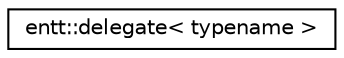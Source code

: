 digraph "Graphical Class Hierarchy"
{
 // LATEX_PDF_SIZE
  edge [fontname="Helvetica",fontsize="10",labelfontname="Helvetica",labelfontsize="10"];
  node [fontname="Helvetica",fontsize="10",shape=record];
  rankdir="LR";
  Node0 [label="entt::delegate\< typename \>",height=0.2,width=0.4,color="black", fillcolor="white", style="filled",URL="$classentt_1_1delegate.html",tooltip="Basic delegate implementation."];
}
